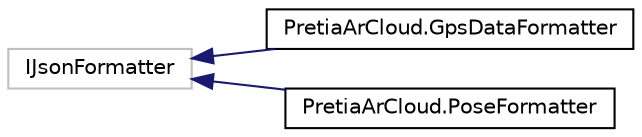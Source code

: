 digraph "Graphical Class Hierarchy"
{
 // LATEX_PDF_SIZE
  edge [fontname="Helvetica",fontsize="10",labelfontname="Helvetica",labelfontsize="10"];
  node [fontname="Helvetica",fontsize="10",shape=record];
  rankdir="LR";
  Node165 [label="IJsonFormatter",height=0.2,width=0.4,color="grey75", fillcolor="white", style="filled",tooltip=" "];
  Node165 -> Node0 [dir="back",color="midnightblue",fontsize="10",style="solid",fontname="Helvetica"];
  Node0 [label="PretiaArCloud.GpsDataFormatter",height=0.2,width=0.4,color="black", fillcolor="white", style="filled",URL="$classPretiaArCloud_1_1GpsDataFormatter.html",tooltip=" "];
  Node165 -> Node167 [dir="back",color="midnightblue",fontsize="10",style="solid",fontname="Helvetica"];
  Node167 [label="PretiaArCloud.PoseFormatter",height=0.2,width=0.4,color="black", fillcolor="white", style="filled",URL="$classPretiaArCloud_1_1PoseFormatter.html",tooltip=" "];
}
